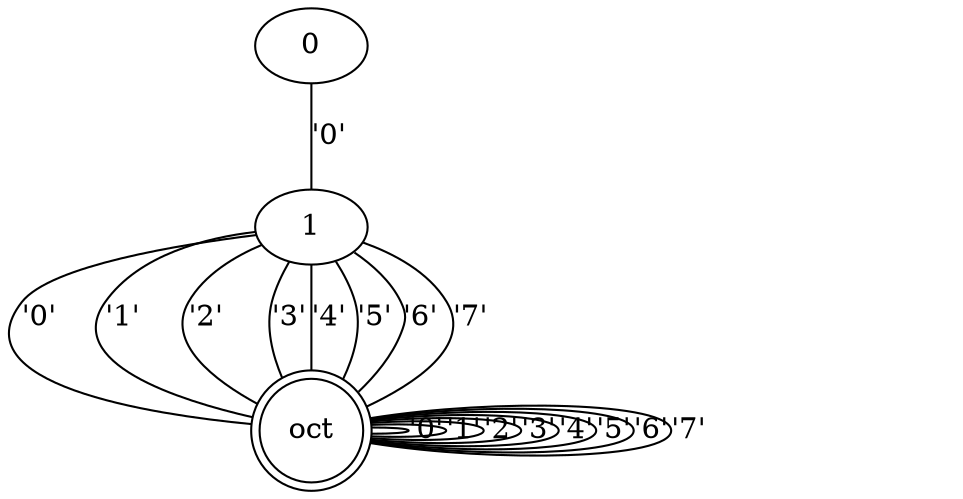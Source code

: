 graph {
	0 [label=0]
	1 [label=1]
	2 [label=oct shape=doublecircle]
	0 -- 1 [label="'0'"]
	1 -- 2 [label="'0'"]
	1 -- 2 [label="'1'"]
	1 -- 2 [label="'2'"]
	1 -- 2 [label="'3'"]
	1 -- 2 [label="'4'"]
	1 -- 2 [label="'5'"]
	1 -- 2 [label="'6'"]
	1 -- 2 [label="'7'"]
	2 -- 2 [label="'0'"]
	2 -- 2 [label="'1'"]
	2 -- 2 [label="'2'"]
	2 -- 2 [label="'3'"]
	2 -- 2 [label="'4'"]
	2 -- 2 [label="'5'"]
	2 -- 2 [label="'6'"]
	2 -- 2 [label="'7'"]
}
